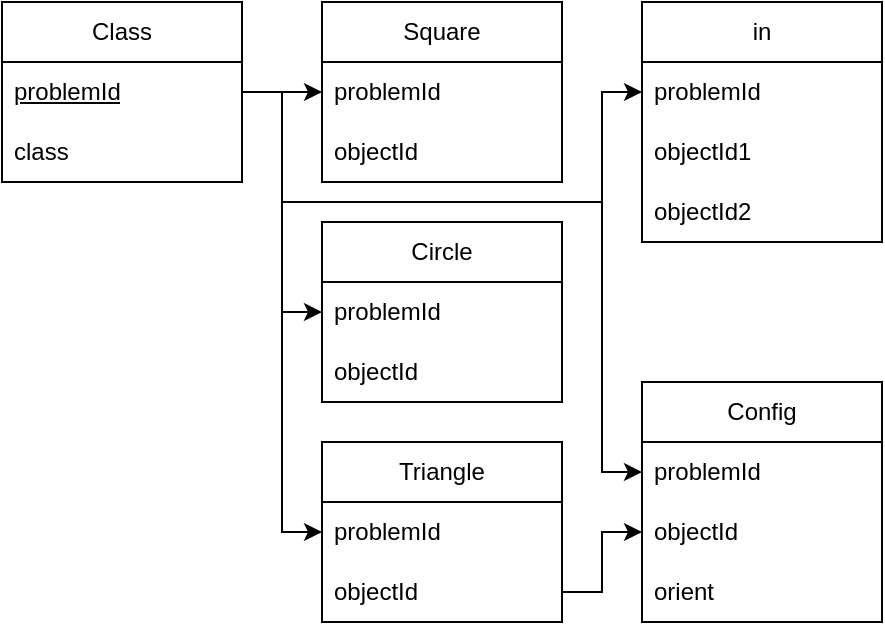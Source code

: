 <mxfile version="22.1.2" type="device">
  <diagram name="Page-1" id="O8UbEwhGiegyHcIipbOr">
    <mxGraphModel dx="1266" dy="743" grid="1" gridSize="10" guides="1" tooltips="1" connect="1" arrows="1" fold="1" page="1" pageScale="1" pageWidth="827" pageHeight="1169" math="0" shadow="0">
      <root>
        <mxCell id="0" />
        <mxCell id="1" parent="0" />
        <mxCell id="rrm68BXSd8MwJ9Ru9RYK-1" value="Class" style="swimlane;fontStyle=0;childLayout=stackLayout;horizontal=1;startSize=30;horizontalStack=0;resizeParent=1;resizeParentMax=0;resizeLast=0;collapsible=1;marginBottom=0;whiteSpace=wrap;html=1;" vertex="1" parent="1">
          <mxGeometry x="40" y="40" width="120" height="90" as="geometry" />
        </mxCell>
        <mxCell id="rrm68BXSd8MwJ9Ru9RYK-2" value="&lt;u&gt;problemId&lt;/u&gt;" style="text;strokeColor=none;fillColor=none;align=left;verticalAlign=middle;spacingLeft=4;spacingRight=4;overflow=hidden;points=[[0,0.5],[1,0.5]];portConstraint=eastwest;rotatable=0;whiteSpace=wrap;html=1;" vertex="1" parent="rrm68BXSd8MwJ9Ru9RYK-1">
          <mxGeometry y="30" width="120" height="30" as="geometry" />
        </mxCell>
        <mxCell id="rrm68BXSd8MwJ9Ru9RYK-3" value="class" style="text;strokeColor=none;fillColor=none;align=left;verticalAlign=middle;spacingLeft=4;spacingRight=4;overflow=hidden;points=[[0,0.5],[1,0.5]];portConstraint=eastwest;rotatable=0;whiteSpace=wrap;html=1;" vertex="1" parent="rrm68BXSd8MwJ9Ru9RYK-1">
          <mxGeometry y="60" width="120" height="30" as="geometry" />
        </mxCell>
        <mxCell id="rrm68BXSd8MwJ9Ru9RYK-5" value="Square" style="swimlane;fontStyle=0;childLayout=stackLayout;horizontal=1;startSize=30;horizontalStack=0;resizeParent=1;resizeParentMax=0;resizeLast=0;collapsible=1;marginBottom=0;whiteSpace=wrap;html=1;" vertex="1" parent="1">
          <mxGeometry x="200" y="40" width="120" height="90" as="geometry" />
        </mxCell>
        <mxCell id="rrm68BXSd8MwJ9Ru9RYK-6" value="problemId" style="text;strokeColor=none;fillColor=none;align=left;verticalAlign=middle;spacingLeft=4;spacingRight=4;overflow=hidden;points=[[0,0.5],[1,0.5]];portConstraint=eastwest;rotatable=0;whiteSpace=wrap;html=1;" vertex="1" parent="rrm68BXSd8MwJ9Ru9RYK-5">
          <mxGeometry y="30" width="120" height="30" as="geometry" />
        </mxCell>
        <mxCell id="rrm68BXSd8MwJ9Ru9RYK-7" value="objectId" style="text;strokeColor=none;fillColor=none;align=left;verticalAlign=middle;spacingLeft=4;spacingRight=4;overflow=hidden;points=[[0,0.5],[1,0.5]];portConstraint=eastwest;rotatable=0;whiteSpace=wrap;html=1;" vertex="1" parent="rrm68BXSd8MwJ9Ru9RYK-5">
          <mxGeometry y="60" width="120" height="30" as="geometry" />
        </mxCell>
        <mxCell id="rrm68BXSd8MwJ9Ru9RYK-8" value="Config" style="swimlane;fontStyle=0;childLayout=stackLayout;horizontal=1;startSize=30;horizontalStack=0;resizeParent=1;resizeParentMax=0;resizeLast=0;collapsible=1;marginBottom=0;whiteSpace=wrap;html=1;" vertex="1" parent="1">
          <mxGeometry x="360" y="230" width="120" height="120" as="geometry" />
        </mxCell>
        <mxCell id="rrm68BXSd8MwJ9Ru9RYK-9" value="problemId" style="text;strokeColor=none;fillColor=none;align=left;verticalAlign=middle;spacingLeft=4;spacingRight=4;overflow=hidden;points=[[0,0.5],[1,0.5]];portConstraint=eastwest;rotatable=0;whiteSpace=wrap;html=1;" vertex="1" parent="rrm68BXSd8MwJ9Ru9RYK-8">
          <mxGeometry y="30" width="120" height="30" as="geometry" />
        </mxCell>
        <mxCell id="rrm68BXSd8MwJ9Ru9RYK-10" value="objectId" style="text;strokeColor=none;fillColor=none;align=left;verticalAlign=middle;spacingLeft=4;spacingRight=4;overflow=hidden;points=[[0,0.5],[1,0.5]];portConstraint=eastwest;rotatable=0;whiteSpace=wrap;html=1;" vertex="1" parent="rrm68BXSd8MwJ9Ru9RYK-8">
          <mxGeometry y="60" width="120" height="30" as="geometry" />
        </mxCell>
        <mxCell id="rrm68BXSd8MwJ9Ru9RYK-11" value="orient" style="text;strokeColor=none;fillColor=none;align=left;verticalAlign=middle;spacingLeft=4;spacingRight=4;overflow=hidden;points=[[0,0.5],[1,0.5]];portConstraint=eastwest;rotatable=0;whiteSpace=wrap;html=1;" vertex="1" parent="rrm68BXSd8MwJ9Ru9RYK-8">
          <mxGeometry y="90" width="120" height="30" as="geometry" />
        </mxCell>
        <mxCell id="rrm68BXSd8MwJ9Ru9RYK-12" value="in" style="swimlane;fontStyle=0;childLayout=stackLayout;horizontal=1;startSize=30;horizontalStack=0;resizeParent=1;resizeParentMax=0;resizeLast=0;collapsible=1;marginBottom=0;whiteSpace=wrap;html=1;" vertex="1" parent="1">
          <mxGeometry x="360" y="40" width="120" height="120" as="geometry" />
        </mxCell>
        <mxCell id="rrm68BXSd8MwJ9Ru9RYK-13" value="problemId" style="text;strokeColor=none;fillColor=none;align=left;verticalAlign=middle;spacingLeft=4;spacingRight=4;overflow=hidden;points=[[0,0.5],[1,0.5]];portConstraint=eastwest;rotatable=0;whiteSpace=wrap;html=1;" vertex="1" parent="rrm68BXSd8MwJ9Ru9RYK-12">
          <mxGeometry y="30" width="120" height="30" as="geometry" />
        </mxCell>
        <mxCell id="rrm68BXSd8MwJ9Ru9RYK-14" value="objectId1" style="text;strokeColor=none;fillColor=none;align=left;verticalAlign=middle;spacingLeft=4;spacingRight=4;overflow=hidden;points=[[0,0.5],[1,0.5]];portConstraint=eastwest;rotatable=0;whiteSpace=wrap;html=1;" vertex="1" parent="rrm68BXSd8MwJ9Ru9RYK-12">
          <mxGeometry y="60" width="120" height="30" as="geometry" />
        </mxCell>
        <mxCell id="rrm68BXSd8MwJ9Ru9RYK-15" value="objectId2" style="text;strokeColor=none;fillColor=none;align=left;verticalAlign=middle;spacingLeft=4;spacingRight=4;overflow=hidden;points=[[0,0.5],[1,0.5]];portConstraint=eastwest;rotatable=0;whiteSpace=wrap;html=1;" vertex="1" parent="rrm68BXSd8MwJ9Ru9RYK-12">
          <mxGeometry y="90" width="120" height="30" as="geometry" />
        </mxCell>
        <mxCell id="rrm68BXSd8MwJ9Ru9RYK-16" value="Circle" style="swimlane;fontStyle=0;childLayout=stackLayout;horizontal=1;startSize=30;horizontalStack=0;resizeParent=1;resizeParentMax=0;resizeLast=0;collapsible=1;marginBottom=0;whiteSpace=wrap;html=1;" vertex="1" parent="1">
          <mxGeometry x="200" y="150" width="120" height="90" as="geometry" />
        </mxCell>
        <mxCell id="rrm68BXSd8MwJ9Ru9RYK-17" value="problemId" style="text;strokeColor=none;fillColor=none;align=left;verticalAlign=middle;spacingLeft=4;spacingRight=4;overflow=hidden;points=[[0,0.5],[1,0.5]];portConstraint=eastwest;rotatable=0;whiteSpace=wrap;html=1;" vertex="1" parent="rrm68BXSd8MwJ9Ru9RYK-16">
          <mxGeometry y="30" width="120" height="30" as="geometry" />
        </mxCell>
        <mxCell id="rrm68BXSd8MwJ9Ru9RYK-18" value="objectId" style="text;strokeColor=none;fillColor=none;align=left;verticalAlign=middle;spacingLeft=4;spacingRight=4;overflow=hidden;points=[[0,0.5],[1,0.5]];portConstraint=eastwest;rotatable=0;whiteSpace=wrap;html=1;" vertex="1" parent="rrm68BXSd8MwJ9Ru9RYK-16">
          <mxGeometry y="60" width="120" height="30" as="geometry" />
        </mxCell>
        <mxCell id="rrm68BXSd8MwJ9Ru9RYK-19" value="Triangle" style="swimlane;fontStyle=0;childLayout=stackLayout;horizontal=1;startSize=30;horizontalStack=0;resizeParent=1;resizeParentMax=0;resizeLast=0;collapsible=1;marginBottom=0;whiteSpace=wrap;html=1;" vertex="1" parent="1">
          <mxGeometry x="200" y="260" width="120" height="90" as="geometry" />
        </mxCell>
        <mxCell id="rrm68BXSd8MwJ9Ru9RYK-20" value="problemId" style="text;strokeColor=none;fillColor=none;align=left;verticalAlign=middle;spacingLeft=4;spacingRight=4;overflow=hidden;points=[[0,0.5],[1,0.5]];portConstraint=eastwest;rotatable=0;whiteSpace=wrap;html=1;" vertex="1" parent="rrm68BXSd8MwJ9Ru9RYK-19">
          <mxGeometry y="30" width="120" height="30" as="geometry" />
        </mxCell>
        <mxCell id="rrm68BXSd8MwJ9Ru9RYK-21" value="objectId" style="text;strokeColor=none;fillColor=none;align=left;verticalAlign=middle;spacingLeft=4;spacingRight=4;overflow=hidden;points=[[0,0.5],[1,0.5]];portConstraint=eastwest;rotatable=0;whiteSpace=wrap;html=1;" vertex="1" parent="rrm68BXSd8MwJ9Ru9RYK-19">
          <mxGeometry y="60" width="120" height="30" as="geometry" />
        </mxCell>
        <mxCell id="rrm68BXSd8MwJ9Ru9RYK-25" style="edgeStyle=orthogonalEdgeStyle;rounded=0;orthogonalLoop=1;jettySize=auto;html=1;entryX=0;entryY=0.5;entryDx=0;entryDy=0;" edge="1" parent="1" source="rrm68BXSd8MwJ9Ru9RYK-21" target="rrm68BXSd8MwJ9Ru9RYK-10">
          <mxGeometry relative="1" as="geometry" />
        </mxCell>
        <mxCell id="rrm68BXSd8MwJ9Ru9RYK-26" style="edgeStyle=orthogonalEdgeStyle;rounded=0;orthogonalLoop=1;jettySize=auto;html=1;entryX=0;entryY=0.5;entryDx=0;entryDy=0;" edge="1" parent="1" source="rrm68BXSd8MwJ9Ru9RYK-2" target="rrm68BXSd8MwJ9Ru9RYK-6">
          <mxGeometry relative="1" as="geometry" />
        </mxCell>
        <mxCell id="rrm68BXSd8MwJ9Ru9RYK-27" style="edgeStyle=orthogonalEdgeStyle;rounded=0;orthogonalLoop=1;jettySize=auto;html=1;entryX=0;entryY=0.5;entryDx=0;entryDy=0;" edge="1" parent="1" source="rrm68BXSd8MwJ9Ru9RYK-2" target="rrm68BXSd8MwJ9Ru9RYK-17">
          <mxGeometry relative="1" as="geometry" />
        </mxCell>
        <mxCell id="rrm68BXSd8MwJ9Ru9RYK-28" style="edgeStyle=orthogonalEdgeStyle;rounded=0;orthogonalLoop=1;jettySize=auto;html=1;entryX=0;entryY=0.5;entryDx=0;entryDy=0;" edge="1" parent="1" source="rrm68BXSd8MwJ9Ru9RYK-2" target="rrm68BXSd8MwJ9Ru9RYK-20">
          <mxGeometry relative="1" as="geometry" />
        </mxCell>
        <mxCell id="rrm68BXSd8MwJ9Ru9RYK-29" style="edgeStyle=orthogonalEdgeStyle;rounded=0;orthogonalLoop=1;jettySize=auto;html=1;entryX=0;entryY=0.5;entryDx=0;entryDy=0;" edge="1" parent="1" source="rrm68BXSd8MwJ9Ru9RYK-2" target="rrm68BXSd8MwJ9Ru9RYK-13">
          <mxGeometry relative="1" as="geometry">
            <Array as="points">
              <mxPoint x="180" y="85" />
              <mxPoint x="180" y="140" />
              <mxPoint x="340" y="140" />
              <mxPoint x="340" y="85" />
            </Array>
          </mxGeometry>
        </mxCell>
        <mxCell id="rrm68BXSd8MwJ9Ru9RYK-30" style="edgeStyle=orthogonalEdgeStyle;rounded=0;orthogonalLoop=1;jettySize=auto;html=1;entryX=0;entryY=0.5;entryDx=0;entryDy=0;" edge="1" parent="1" source="rrm68BXSd8MwJ9Ru9RYK-2" target="rrm68BXSd8MwJ9Ru9RYK-9">
          <mxGeometry relative="1" as="geometry">
            <Array as="points">
              <mxPoint x="180" y="85" />
              <mxPoint x="180" y="140" />
              <mxPoint x="340" y="140" />
              <mxPoint x="340" y="275" />
            </Array>
          </mxGeometry>
        </mxCell>
      </root>
    </mxGraphModel>
  </diagram>
</mxfile>
